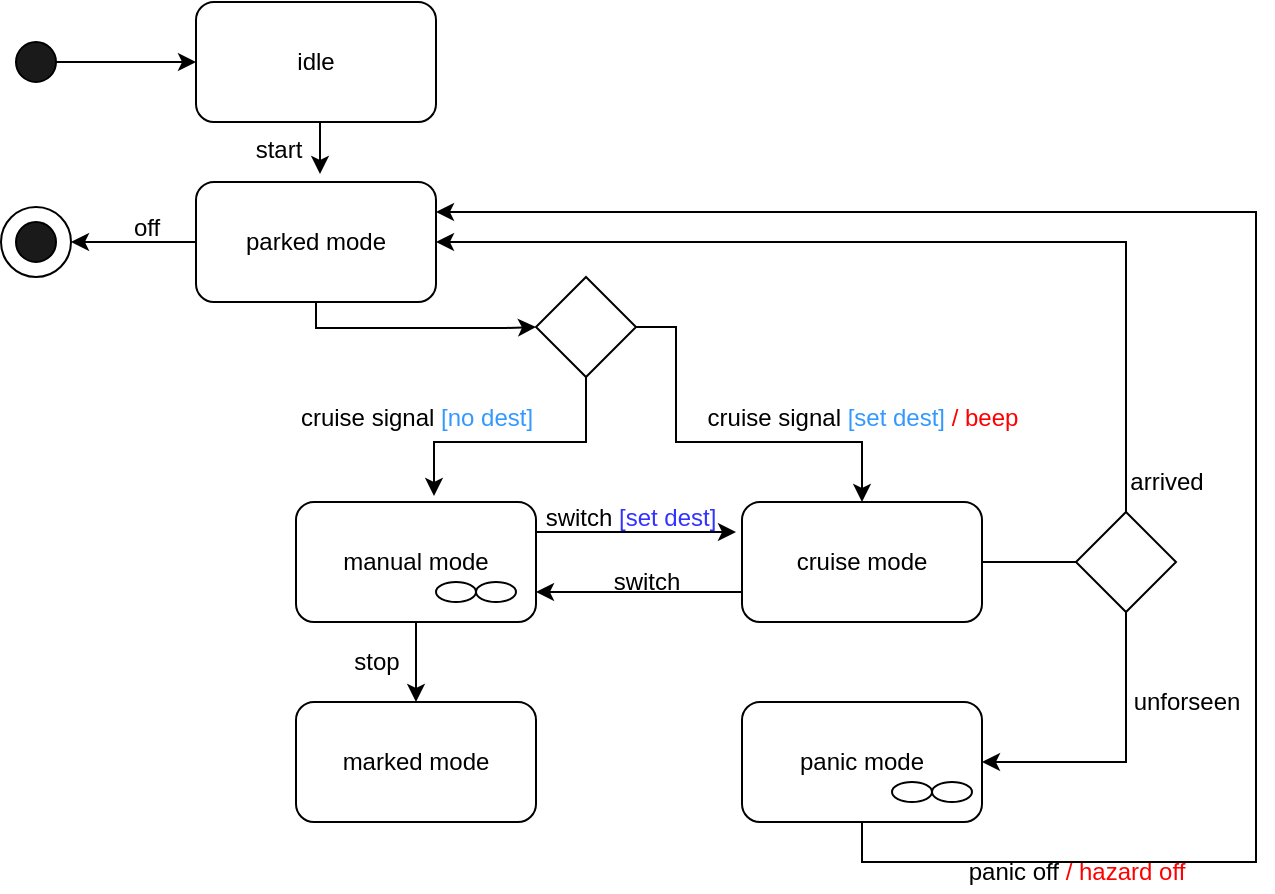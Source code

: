 <mxfile version="12.6.5" type="device"><diagram id="rJQalkXsSM0zu1o9MNRR" name="Page-1"><mxGraphModel dx="599" dy="705" grid="1" gridSize="10" guides="1" tooltips="1" connect="1" arrows="1" fold="1" page="1" pageScale="1" pageWidth="850" pageHeight="1100" math="0" shadow="0"><root><mxCell id="0"/><mxCell id="1" parent="0"/><mxCell id="UdCQcEMCRQz7HERftlRl-1" style="edgeStyle=orthogonalEdgeStyle;rounded=0;orthogonalLoop=1;jettySize=auto;html=1;exitX=1;exitY=0.5;exitDx=0;exitDy=0;entryX=0;entryY=0.5;entryDx=0;entryDy=0;" parent="1" source="UdCQcEMCRQz7HERftlRl-2" target="UdCQcEMCRQz7HERftlRl-4" edge="1"><mxGeometry relative="1" as="geometry"/></mxCell><mxCell id="UdCQcEMCRQz7HERftlRl-2" value="" style="ellipse;whiteSpace=wrap;html=1;aspect=fixed;fillColor=#1A1A1A;" parent="1" vertex="1"><mxGeometry x="80" y="170" width="20" height="20" as="geometry"/></mxCell><mxCell id="UdCQcEMCRQz7HERftlRl-3" style="edgeStyle=orthogonalEdgeStyle;rounded=0;orthogonalLoop=1;jettySize=auto;html=1;exitX=0.5;exitY=1;exitDx=0;exitDy=0;entryX=1.025;entryY=1.1;entryDx=0;entryDy=0;entryPerimeter=0;" parent="1" source="UdCQcEMCRQz7HERftlRl-4" target="UdCQcEMCRQz7HERftlRl-26" edge="1"><mxGeometry relative="1" as="geometry"/></mxCell><mxCell id="UdCQcEMCRQz7HERftlRl-4" value="idle" style="rounded=1;whiteSpace=wrap;html=1;" parent="1" vertex="1"><mxGeometry x="170" y="150" width="120" height="60" as="geometry"/></mxCell><mxCell id="UdCQcEMCRQz7HERftlRl-5" style="edgeStyle=orthogonalEdgeStyle;rounded=0;orthogonalLoop=1;jettySize=auto;html=1;exitX=0;exitY=0.5;exitDx=0;exitDy=0;" parent="1" source="UdCQcEMCRQz7HERftlRl-7" target="UdCQcEMCRQz7HERftlRl-23" edge="1"><mxGeometry relative="1" as="geometry"/></mxCell><mxCell id="UdCQcEMCRQz7HERftlRl-6" style="edgeStyle=orthogonalEdgeStyle;rounded=0;orthogonalLoop=1;jettySize=auto;html=1;exitX=0.5;exitY=1;exitDx=0;exitDy=0;entryX=0;entryY=0.5;entryDx=0;entryDy=0;endArrow=classic;endFill=1;strokeColor=#000000;" parent="1" source="UdCQcEMCRQz7HERftlRl-7" target="UdCQcEMCRQz7HERftlRl-19" edge="1"><mxGeometry relative="1" as="geometry"><Array as="points"><mxPoint x="230" y="313"/><mxPoint x="325" y="313"/></Array></mxGeometry></mxCell><mxCell id="UdCQcEMCRQz7HERftlRl-7" value="parked mode" style="rounded=1;whiteSpace=wrap;html=1;" parent="1" vertex="1"><mxGeometry x="170" y="240" width="120" height="60" as="geometry"/></mxCell><mxCell id="UdCQcEMCRQz7HERftlRl-8" style="edgeStyle=orthogonalEdgeStyle;rounded=0;orthogonalLoop=1;jettySize=auto;html=1;exitX=0.5;exitY=1;exitDx=0;exitDy=0;entryX=0.5;entryY=0;entryDx=0;entryDy=0;" parent="1" source="UdCQcEMCRQz7HERftlRl-10" target="UdCQcEMCRQz7HERftlRl-11" edge="1"><mxGeometry relative="1" as="geometry"/></mxCell><mxCell id="UdCQcEMCRQz7HERftlRl-9" style="edgeStyle=orthogonalEdgeStyle;rounded=0;orthogonalLoop=1;jettySize=auto;html=1;exitX=1;exitY=0.25;exitDx=0;exitDy=0;" parent="1" source="UdCQcEMCRQz7HERftlRl-10" edge="1"><mxGeometry relative="1" as="geometry"><mxPoint x="440" y="415" as="targetPoint"/></mxGeometry></mxCell><mxCell id="UdCQcEMCRQz7HERftlRl-10" value="manual mode" style="rounded=1;whiteSpace=wrap;html=1;" parent="1" vertex="1"><mxGeometry x="220" y="400" width="120" height="60" as="geometry"/></mxCell><mxCell id="UdCQcEMCRQz7HERftlRl-11" value="marked mode" style="rounded=1;whiteSpace=wrap;html=1;" parent="1" vertex="1"><mxGeometry x="220" y="500" width="120" height="60" as="geometry"/></mxCell><mxCell id="UdCQcEMCRQz7HERftlRl-12" style="edgeStyle=orthogonalEdgeStyle;rounded=0;orthogonalLoop=1;jettySize=auto;html=1;exitX=0;exitY=0.75;exitDx=0;exitDy=0;entryX=1;entryY=0.75;entryDx=0;entryDy=0;" parent="1" source="UdCQcEMCRQz7HERftlRl-14" target="UdCQcEMCRQz7HERftlRl-10" edge="1"><mxGeometry relative="1" as="geometry"/></mxCell><mxCell id="UdCQcEMCRQz7HERftlRl-13" style="edgeStyle=orthogonalEdgeStyle;rounded=0;orthogonalLoop=1;jettySize=auto;html=1;exitX=1;exitY=0.5;exitDx=0;exitDy=0;entryX=0;entryY=0.5;entryDx=0;entryDy=0;strokeColor=#000000;endArrow=none;endFill=0;" parent="1" source="UdCQcEMCRQz7HERftlRl-14" target="UdCQcEMCRQz7HERftlRl-22" edge="1"><mxGeometry relative="1" as="geometry"/></mxCell><mxCell id="UdCQcEMCRQz7HERftlRl-14" value="cruise mode" style="rounded=1;whiteSpace=wrap;html=1;" parent="1" vertex="1"><mxGeometry x="443" y="400" width="120" height="60" as="geometry"/></mxCell><mxCell id="UdCQcEMCRQz7HERftlRl-15" style="edgeStyle=orthogonalEdgeStyle;rounded=0;orthogonalLoop=1;jettySize=auto;html=1;exitX=0.5;exitY=1;exitDx=0;exitDy=0;entryX=1;entryY=0.25;entryDx=0;entryDy=0;endArrow=classic;endFill=1;strokeColor=#000000;" parent="1" source="UdCQcEMCRQz7HERftlRl-16" target="UdCQcEMCRQz7HERftlRl-7" edge="1"><mxGeometry relative="1" as="geometry"><Array as="points"><mxPoint x="503" y="580"/><mxPoint x="700" y="580"/><mxPoint x="700" y="255"/></Array></mxGeometry></mxCell><mxCell id="UdCQcEMCRQz7HERftlRl-16" value="panic mode" style="rounded=1;whiteSpace=wrap;html=1;" parent="1" vertex="1"><mxGeometry x="443" y="500" width="120" height="60" as="geometry"/></mxCell><mxCell id="UdCQcEMCRQz7HERftlRl-17" style="edgeStyle=orthogonalEdgeStyle;rounded=0;orthogonalLoop=1;jettySize=auto;html=1;exitX=0.5;exitY=1;exitDx=0;exitDy=0;entryX=0.575;entryY=-0.05;entryDx=0;entryDy=0;entryPerimeter=0;" parent="1" source="UdCQcEMCRQz7HERftlRl-19" target="UdCQcEMCRQz7HERftlRl-10" edge="1"><mxGeometry relative="1" as="geometry"><Array as="points"><mxPoint x="365" y="370"/><mxPoint x="289" y="370"/></Array></mxGeometry></mxCell><mxCell id="UdCQcEMCRQz7HERftlRl-18" style="edgeStyle=orthogonalEdgeStyle;rounded=0;orthogonalLoop=1;jettySize=auto;html=1;exitX=1;exitY=0.5;exitDx=0;exitDy=0;entryX=0.5;entryY=0;entryDx=0;entryDy=0;" parent="1" source="UdCQcEMCRQz7HERftlRl-19" target="UdCQcEMCRQz7HERftlRl-14" edge="1"><mxGeometry relative="1" as="geometry"><Array as="points"><mxPoint x="410" y="313"/><mxPoint x="410" y="370"/><mxPoint x="503" y="370"/></Array></mxGeometry></mxCell><mxCell id="UdCQcEMCRQz7HERftlRl-19" value="" style="rhombus;whiteSpace=wrap;html=1;fillColor=#FFFFFF;" parent="1" vertex="1"><mxGeometry x="340" y="287.5" width="50" height="50" as="geometry"/></mxCell><mxCell id="UdCQcEMCRQz7HERftlRl-20" style="edgeStyle=orthogonalEdgeStyle;rounded=0;orthogonalLoop=1;jettySize=auto;html=1;exitX=0.5;exitY=0;exitDx=0;exitDy=0;entryX=1;entryY=0.5;entryDx=0;entryDy=0;endArrow=classic;endFill=1;strokeColor=#000000;" parent="1" source="UdCQcEMCRQz7HERftlRl-22" target="UdCQcEMCRQz7HERftlRl-7" edge="1"><mxGeometry relative="1" as="geometry"/></mxCell><mxCell id="UdCQcEMCRQz7HERftlRl-21" style="edgeStyle=orthogonalEdgeStyle;rounded=0;orthogonalLoop=1;jettySize=auto;html=1;exitX=0.5;exitY=1;exitDx=0;exitDy=0;entryX=1;entryY=0.5;entryDx=0;entryDy=0;endArrow=classic;endFill=1;strokeColor=#000000;" parent="1" source="UdCQcEMCRQz7HERftlRl-22" target="UdCQcEMCRQz7HERftlRl-16" edge="1"><mxGeometry relative="1" as="geometry"/></mxCell><mxCell id="UdCQcEMCRQz7HERftlRl-22" value="" style="rhombus;whiteSpace=wrap;html=1;fillColor=#FFFFFF;" parent="1" vertex="1"><mxGeometry x="610" y="405" width="50" height="50" as="geometry"/></mxCell><mxCell id="UdCQcEMCRQz7HERftlRl-23" value="" style="ellipse;whiteSpace=wrap;html=1;aspect=fixed;fillColor=#FFFFFF;" parent="1" vertex="1"><mxGeometry x="72.5" y="252.5" width="35" height="35" as="geometry"/></mxCell><mxCell id="UdCQcEMCRQz7HERftlRl-24" value="" style="ellipse;whiteSpace=wrap;html=1;aspect=fixed;fillColor=#1A1A1A;" parent="1" vertex="1"><mxGeometry x="80" y="260" width="20" height="20" as="geometry"/></mxCell><mxCell id="UdCQcEMCRQz7HERftlRl-25" value="off" style="text;html=1;align=center;verticalAlign=middle;resizable=0;points=[];autosize=1;" parent="1" vertex="1"><mxGeometry x="130" y="252.5" width="30" height="20" as="geometry"/></mxCell><mxCell id="UdCQcEMCRQz7HERftlRl-26" value="start" style="text;html=1;align=center;verticalAlign=middle;resizable=0;points=[];autosize=1;" parent="1" vertex="1"><mxGeometry x="191" y="214" width="40" height="20" as="geometry"/></mxCell><mxCell id="UdCQcEMCRQz7HERftlRl-27" value="" style="ellipse;whiteSpace=wrap;html=1;fillColor=#FFFFFF;" parent="1" vertex="1"><mxGeometry x="518" y="540" width="20" height="10" as="geometry"/></mxCell><mxCell id="UdCQcEMCRQz7HERftlRl-28" value="" style="ellipse;whiteSpace=wrap;html=1;fillColor=#FFFFFF;" parent="1" vertex="1"><mxGeometry x="538" y="540" width="20" height="10" as="geometry"/></mxCell><mxCell id="UdCQcEMCRQz7HERftlRl-29" value="cruise signal &lt;font color=&quot;#3399ff&quot;&gt;[no dest]&lt;/font&gt;" style="text;html=1;align=center;verticalAlign=middle;resizable=0;points=[];autosize=1;" parent="1" vertex="1"><mxGeometry x="215" y="348" width="130" height="20" as="geometry"/></mxCell><mxCell id="UdCQcEMCRQz7HERftlRl-30" value="cruise signal &lt;font color=&quot;#3399ff&quot;&gt;[set dest] &lt;/font&gt;&lt;font color=&quot;#ff0000&quot;&gt;/ beep&lt;/font&gt;" style="text;html=1;align=center;verticalAlign=middle;resizable=0;points=[];autosize=1;" parent="1" vertex="1"><mxGeometry x="418" y="348" width="170" height="20" as="geometry"/></mxCell><mxCell id="UdCQcEMCRQz7HERftlRl-31" value="stop" style="text;html=1;align=center;verticalAlign=middle;resizable=0;points=[];autosize=1;" parent="1" vertex="1"><mxGeometry x="240" y="470" width="40" height="20" as="geometry"/></mxCell><mxCell id="UdCQcEMCRQz7HERftlRl-32" value="switch&lt;font color=&quot;#3333ff&quot;&gt; [set dest]&lt;/font&gt;" style="text;html=1;align=center;verticalAlign=middle;resizable=0;points=[];autosize=1;" parent="1" vertex="1"><mxGeometry x="337" y="398" width="100" height="20" as="geometry"/></mxCell><mxCell id="UdCQcEMCRQz7HERftlRl-33" value="switch" style="text;html=1;align=center;verticalAlign=middle;resizable=0;points=[];autosize=1;" parent="1" vertex="1"><mxGeometry x="370" y="430" width="50" height="20" as="geometry"/></mxCell><mxCell id="UdCQcEMCRQz7HERftlRl-34" value="arrived" style="text;html=1;align=center;verticalAlign=middle;resizable=0;points=[];autosize=1;" parent="1" vertex="1"><mxGeometry x="630" y="380" width="50" height="20" as="geometry"/></mxCell><mxCell id="UdCQcEMCRQz7HERftlRl-35" value="unforseen" style="text;html=1;align=center;verticalAlign=middle;resizable=0;points=[];autosize=1;" parent="1" vertex="1"><mxGeometry x="630" y="490" width="70" height="20" as="geometry"/></mxCell><mxCell id="UdCQcEMCRQz7HERftlRl-36" value="panic off &lt;font color=&quot;#ff0000&quot;&gt;/ hazard off&lt;/font&gt;" style="text;html=1;align=center;verticalAlign=middle;resizable=0;points=[];autosize=1;" parent="1" vertex="1"><mxGeometry x="550" y="575" width="120" height="20" as="geometry"/></mxCell><mxCell id="LFNiroeiZDQWejc1oJBw-3" value="" style="ellipse;whiteSpace=wrap;html=1;fillColor=#FFFFFF;" vertex="1" parent="1"><mxGeometry x="290" y="440" width="20" height="10" as="geometry"/></mxCell><mxCell id="LFNiroeiZDQWejc1oJBw-4" value="" style="ellipse;whiteSpace=wrap;html=1;fillColor=#FFFFFF;" vertex="1" parent="1"><mxGeometry x="310" y="440" width="20" height="10" as="geometry"/></mxCell></root></mxGraphModel></diagram></mxfile>